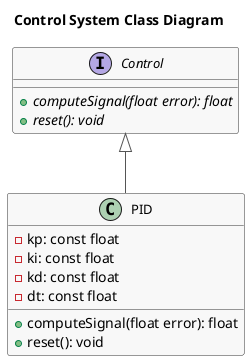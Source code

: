 @startuml control_system
title Control System Class Diagram
skinparam class {
    BackgroundColor #F8F8F8
    BorderColor #333
    ArrowColor #555
    FontSize 13
}

' Core Control Interface
interface Control {
  + {abstract} computeSignal(float error): float
  + {abstract} reset(): void
}

' PID Implementation
class PID {
  + computeSignal(float error): float
  + reset(): void
  - kp: const float
  - ki: const float
  - kd: const float
  - dt: const float
}

' Relationships
Control <|-- PID

@enduml